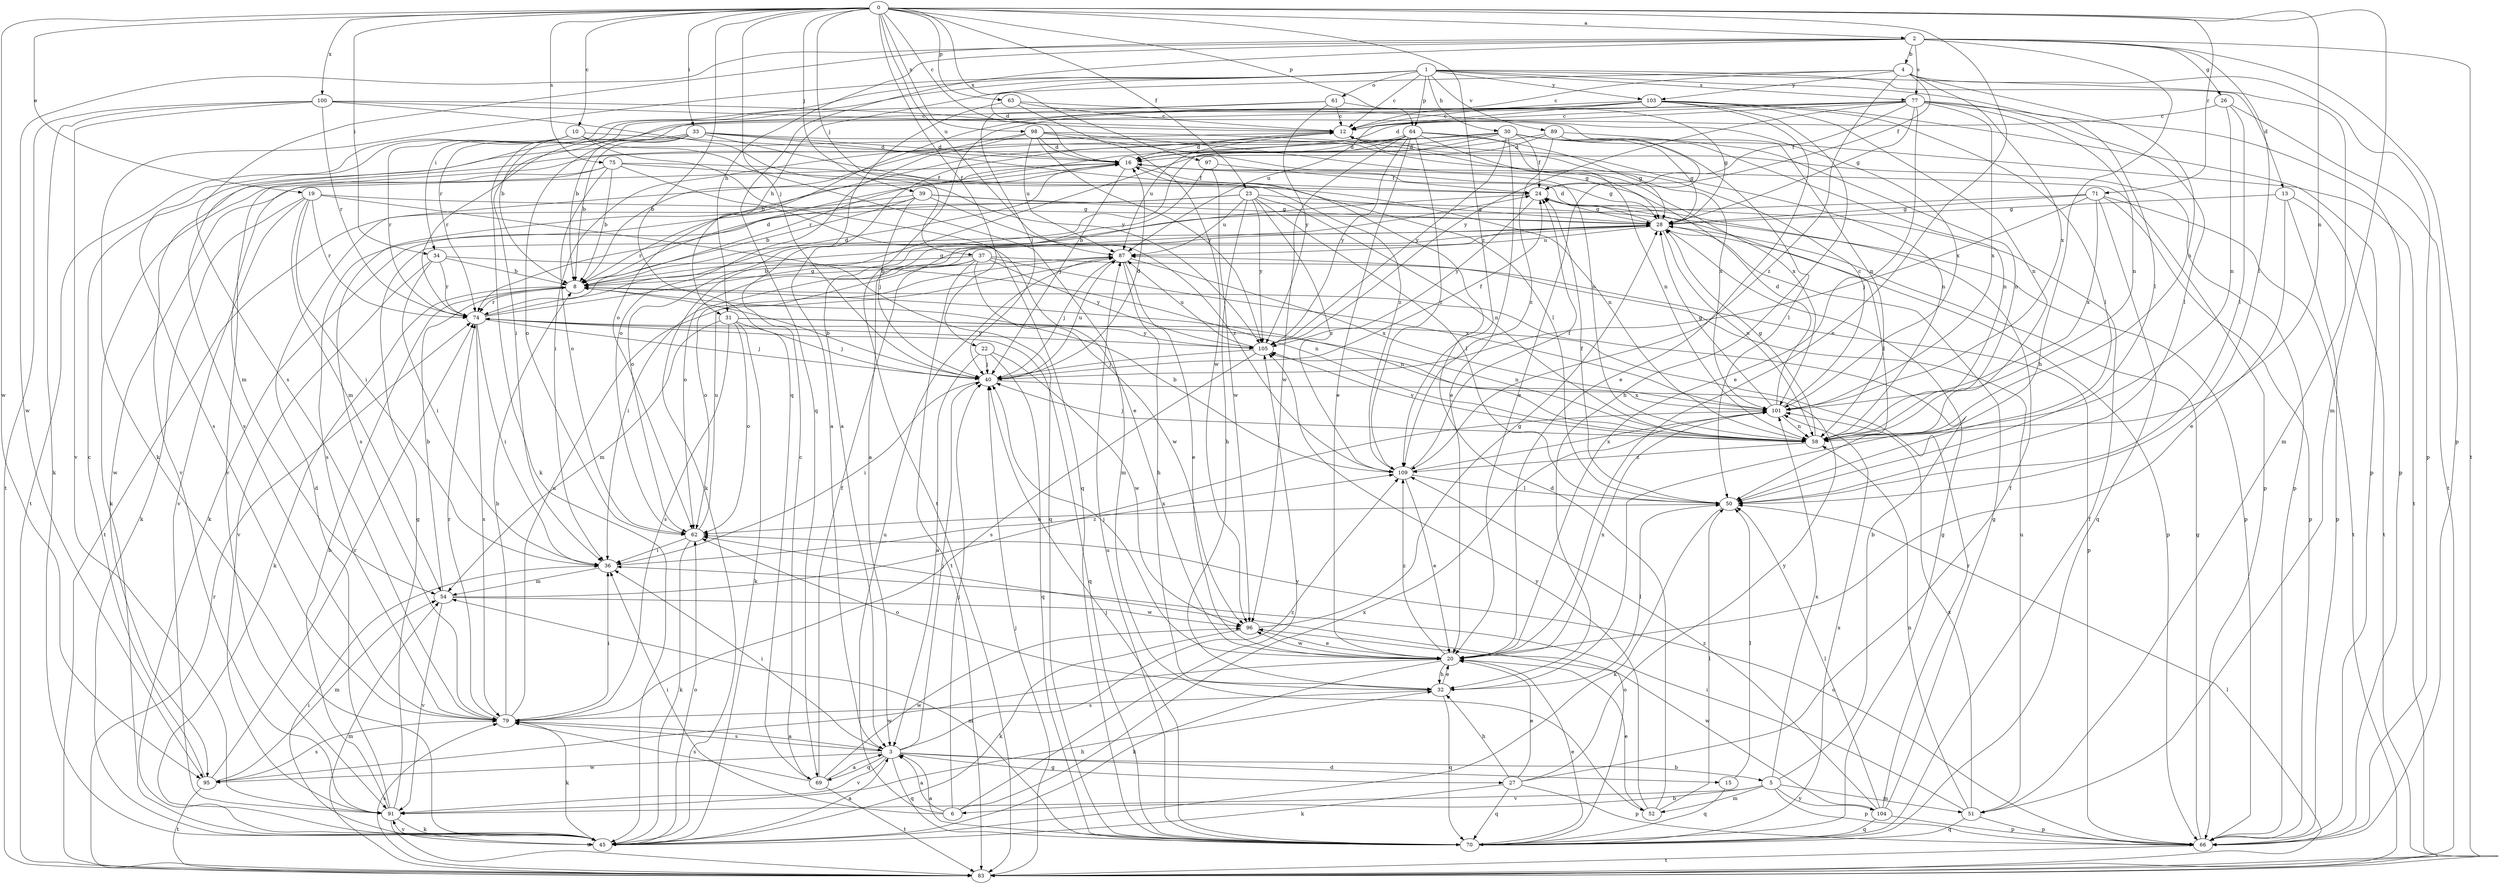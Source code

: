 strict digraph  {
0;
1;
2;
3;
4;
5;
6;
8;
10;
12;
13;
15;
16;
19;
20;
22;
23;
24;
26;
27;
28;
30;
31;
32;
33;
34;
36;
37;
39;
40;
45;
50;
51;
52;
54;
58;
61;
62;
63;
64;
66;
69;
70;
71;
74;
75;
77;
79;
83;
87;
89;
91;
95;
96;
97;
98;
100;
101;
103;
104;
105;
109;
0 -> 2  [label=a];
0 -> 10  [label=c];
0 -> 12  [label=c];
0 -> 19  [label=e];
0 -> 20  [label=e];
0 -> 22  [label=f];
0 -> 23  [label=f];
0 -> 33  [label=i];
0 -> 34  [label=i];
0 -> 37  [label=j];
0 -> 39  [label=j];
0 -> 40  [label=j];
0 -> 51  [label=m];
0 -> 58  [label=n];
0 -> 63  [label=p];
0 -> 64  [label=p];
0 -> 69  [label=q];
0 -> 71  [label=r];
0 -> 75  [label=s];
0 -> 87  [label=u];
0 -> 95  [label=w];
0 -> 97  [label=x];
0 -> 98  [label=x];
0 -> 100  [label=x];
0 -> 109  [label=z];
1 -> 12  [label=c];
1 -> 13  [label=d];
1 -> 30  [label=h];
1 -> 31  [label=h];
1 -> 34  [label=i];
1 -> 45  [label=k];
1 -> 50  [label=l];
1 -> 51  [label=m];
1 -> 61  [label=o];
1 -> 64  [label=p];
1 -> 74  [label=r];
1 -> 77  [label=s];
1 -> 89  [label=v];
1 -> 103  [label=y];
2 -> 4  [label=b];
2 -> 26  [label=g];
2 -> 31  [label=h];
2 -> 32  [label=h];
2 -> 50  [label=l];
2 -> 66  [label=p];
2 -> 69  [label=q];
2 -> 77  [label=s];
2 -> 79  [label=s];
2 -> 83  [label=t];
2 -> 95  [label=w];
3 -> 5  [label=b];
3 -> 15  [label=d];
3 -> 27  [label=g];
3 -> 36  [label=i];
3 -> 40  [label=j];
3 -> 69  [label=q];
3 -> 70  [label=q];
3 -> 79  [label=s];
3 -> 91  [label=v];
3 -> 95  [label=w];
3 -> 109  [label=z];
4 -> 12  [label=c];
4 -> 16  [label=d];
4 -> 24  [label=f];
4 -> 58  [label=n];
4 -> 66  [label=p];
4 -> 101  [label=x];
4 -> 103  [label=y];
4 -> 109  [label=z];
5 -> 6  [label=b];
5 -> 8  [label=b];
5 -> 51  [label=m];
5 -> 52  [label=m];
5 -> 66  [label=p];
5 -> 91  [label=v];
5 -> 101  [label=x];
5 -> 104  [label=y];
6 -> 3  [label=a];
6 -> 36  [label=i];
6 -> 40  [label=j];
6 -> 87  [label=u];
6 -> 101  [label=x];
6 -> 105  [label=y];
8 -> 16  [label=d];
8 -> 28  [label=g];
8 -> 45  [label=k];
8 -> 58  [label=n];
8 -> 74  [label=r];
10 -> 16  [label=d];
10 -> 52  [label=m];
10 -> 70  [label=q];
10 -> 74  [label=r];
10 -> 79  [label=s];
10 -> 83  [label=t];
12 -> 16  [label=d];
12 -> 58  [label=n];
12 -> 87  [label=u];
12 -> 101  [label=x];
13 -> 20  [label=e];
13 -> 28  [label=g];
13 -> 66  [label=p];
13 -> 83  [label=t];
15 -> 50  [label=l];
15 -> 70  [label=q];
16 -> 24  [label=f];
16 -> 28  [label=g];
16 -> 40  [label=j];
16 -> 79  [label=s];
16 -> 95  [label=w];
19 -> 28  [label=g];
19 -> 36  [label=i];
19 -> 45  [label=k];
19 -> 54  [label=m];
19 -> 70  [label=q];
19 -> 74  [label=r];
19 -> 91  [label=v];
20 -> 32  [label=h];
20 -> 40  [label=j];
20 -> 45  [label=k];
20 -> 95  [label=w];
20 -> 96  [label=w];
20 -> 101  [label=x];
20 -> 109  [label=z];
22 -> 3  [label=a];
22 -> 40  [label=j];
22 -> 70  [label=q];
22 -> 96  [label=w];
23 -> 28  [label=g];
23 -> 32  [label=h];
23 -> 45  [label=k];
23 -> 50  [label=l];
23 -> 58  [label=n];
23 -> 83  [label=t];
23 -> 87  [label=u];
23 -> 105  [label=y];
23 -> 109  [label=z];
24 -> 28  [label=g];
24 -> 50  [label=l];
24 -> 62  [label=o];
24 -> 105  [label=y];
26 -> 12  [label=c];
26 -> 50  [label=l];
26 -> 58  [label=n];
26 -> 83  [label=t];
27 -> 20  [label=e];
27 -> 24  [label=f];
27 -> 32  [label=h];
27 -> 45  [label=k];
27 -> 66  [label=p];
27 -> 70  [label=q];
27 -> 105  [label=y];
28 -> 16  [label=d];
28 -> 58  [label=n];
28 -> 62  [label=o];
28 -> 66  [label=p];
28 -> 87  [label=u];
30 -> 8  [label=b];
30 -> 16  [label=d];
30 -> 20  [label=e];
30 -> 24  [label=f];
30 -> 28  [label=g];
30 -> 45  [label=k];
30 -> 50  [label=l];
30 -> 58  [label=n];
30 -> 74  [label=r];
30 -> 83  [label=t];
30 -> 91  [label=v];
30 -> 105  [label=y];
31 -> 40  [label=j];
31 -> 45  [label=k];
31 -> 54  [label=m];
31 -> 58  [label=n];
31 -> 62  [label=o];
31 -> 79  [label=s];
31 -> 105  [label=y];
32 -> 20  [label=e];
32 -> 50  [label=l];
32 -> 62  [label=o];
32 -> 70  [label=q];
32 -> 79  [label=s];
33 -> 8  [label=b];
33 -> 16  [label=d];
33 -> 50  [label=l];
33 -> 62  [label=o];
33 -> 66  [label=p];
33 -> 74  [label=r];
33 -> 79  [label=s];
33 -> 109  [label=z];
34 -> 8  [label=b];
34 -> 36  [label=i];
34 -> 58  [label=n];
34 -> 74  [label=r];
34 -> 91  [label=v];
36 -> 54  [label=m];
36 -> 109  [label=z];
37 -> 8  [label=b];
37 -> 36  [label=i];
37 -> 62  [label=o];
37 -> 66  [label=p];
37 -> 83  [label=t];
37 -> 96  [label=w];
37 -> 101  [label=x];
37 -> 105  [label=y];
39 -> 8  [label=b];
39 -> 28  [label=g];
39 -> 40  [label=j];
39 -> 66  [label=p];
39 -> 74  [label=r];
39 -> 79  [label=s];
39 -> 109  [label=z];
40 -> 8  [label=b];
40 -> 16  [label=d];
40 -> 24  [label=f];
40 -> 36  [label=i];
40 -> 87  [label=u];
40 -> 101  [label=x];
45 -> 3  [label=a];
45 -> 36  [label=i];
45 -> 62  [label=o];
45 -> 91  [label=v];
50 -> 24  [label=f];
50 -> 45  [label=k];
50 -> 62  [label=o];
51 -> 36  [label=i];
51 -> 58  [label=n];
51 -> 66  [label=p];
51 -> 70  [label=q];
51 -> 87  [label=u];
51 -> 101  [label=x];
52 -> 16  [label=d];
52 -> 20  [label=e];
52 -> 50  [label=l];
52 -> 105  [label=y];
54 -> 8  [label=b];
54 -> 91  [label=v];
54 -> 96  [label=w];
54 -> 101  [label=x];
58 -> 28  [label=g];
58 -> 40  [label=j];
58 -> 105  [label=y];
58 -> 109  [label=z];
61 -> 12  [label=c];
61 -> 28  [label=g];
61 -> 40  [label=j];
61 -> 45  [label=k];
61 -> 105  [label=y];
62 -> 36  [label=i];
62 -> 45  [label=k];
62 -> 87  [label=u];
63 -> 3  [label=a];
63 -> 12  [label=c];
63 -> 96  [label=w];
63 -> 101  [label=x];
64 -> 16  [label=d];
64 -> 20  [label=e];
64 -> 28  [label=g];
64 -> 36  [label=i];
64 -> 58  [label=n];
64 -> 83  [label=t];
64 -> 96  [label=w];
64 -> 101  [label=x];
64 -> 105  [label=y];
64 -> 109  [label=z];
66 -> 28  [label=g];
66 -> 62  [label=o];
66 -> 83  [label=t];
69 -> 3  [label=a];
69 -> 12  [label=c];
69 -> 24  [label=f];
69 -> 79  [label=s];
69 -> 83  [label=t];
69 -> 96  [label=w];
70 -> 3  [label=a];
70 -> 20  [label=e];
70 -> 24  [label=f];
70 -> 28  [label=g];
70 -> 40  [label=j];
70 -> 54  [label=m];
70 -> 62  [label=o];
70 -> 87  [label=u];
70 -> 101  [label=x];
71 -> 8  [label=b];
71 -> 28  [label=g];
71 -> 40  [label=j];
71 -> 66  [label=p];
71 -> 70  [label=q];
71 -> 83  [label=t];
71 -> 101  [label=x];
74 -> 16  [label=d];
74 -> 28  [label=g];
74 -> 36  [label=i];
74 -> 40  [label=j];
74 -> 70  [label=q];
74 -> 79  [label=s];
74 -> 105  [label=y];
75 -> 8  [label=b];
75 -> 20  [label=e];
75 -> 24  [label=f];
75 -> 45  [label=k];
75 -> 54  [label=m];
75 -> 58  [label=n];
75 -> 62  [label=o];
77 -> 8  [label=b];
77 -> 12  [label=c];
77 -> 16  [label=d];
77 -> 20  [label=e];
77 -> 24  [label=f];
77 -> 28  [label=g];
77 -> 36  [label=i];
77 -> 50  [label=l];
77 -> 58  [label=n];
77 -> 66  [label=p];
77 -> 101  [label=x];
77 -> 105  [label=y];
79 -> 3  [label=a];
79 -> 8  [label=b];
79 -> 36  [label=i];
79 -> 45  [label=k];
79 -> 74  [label=r];
79 -> 87  [label=u];
83 -> 40  [label=j];
83 -> 50  [label=l];
83 -> 54  [label=m];
83 -> 74  [label=r];
83 -> 79  [label=s];
87 -> 8  [label=b];
87 -> 20  [label=e];
87 -> 32  [label=h];
87 -> 40  [label=j];
87 -> 101  [label=x];
89 -> 16  [label=d];
89 -> 20  [label=e];
89 -> 58  [label=n];
89 -> 91  [label=v];
89 -> 109  [label=z];
91 -> 8  [label=b];
91 -> 16  [label=d];
91 -> 28  [label=g];
91 -> 32  [label=h];
91 -> 45  [label=k];
91 -> 83  [label=t];
95 -> 12  [label=c];
95 -> 54  [label=m];
95 -> 74  [label=r];
95 -> 79  [label=s];
95 -> 83  [label=t];
96 -> 20  [label=e];
96 -> 28  [label=g];
96 -> 45  [label=k];
97 -> 3  [label=a];
97 -> 24  [label=f];
97 -> 96  [label=w];
98 -> 8  [label=b];
98 -> 16  [label=d];
98 -> 28  [label=g];
98 -> 58  [label=n];
98 -> 62  [label=o];
98 -> 66  [label=p];
98 -> 87  [label=u];
98 -> 105  [label=y];
100 -> 12  [label=c];
100 -> 45  [label=k];
100 -> 58  [label=n];
100 -> 74  [label=r];
100 -> 83  [label=t];
100 -> 91  [label=v];
100 -> 105  [label=y];
101 -> 12  [label=c];
101 -> 16  [label=d];
101 -> 28  [label=g];
101 -> 58  [label=n];
103 -> 3  [label=a];
103 -> 8  [label=b];
103 -> 12  [label=c];
103 -> 20  [label=e];
103 -> 32  [label=h];
103 -> 50  [label=l];
103 -> 58  [label=n];
103 -> 62  [label=o];
103 -> 66  [label=p];
103 -> 87  [label=u];
104 -> 28  [label=g];
104 -> 50  [label=l];
104 -> 66  [label=p];
104 -> 70  [label=q];
104 -> 74  [label=r];
104 -> 96  [label=w];
104 -> 109  [label=z];
105 -> 40  [label=j];
105 -> 79  [label=s];
105 -> 87  [label=u];
109 -> 8  [label=b];
109 -> 20  [label=e];
109 -> 24  [label=f];
109 -> 50  [label=l];
109 -> 101  [label=x];
}

